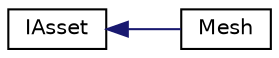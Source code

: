digraph "Graphical Class Hierarchy"
{
  edge [fontname="Helvetica",fontsize="10",labelfontname="Helvetica",labelfontsize="10"];
  node [fontname="Helvetica",fontsize="10",shape=record];
  rankdir="LR";
  Node1 [label="IAsset",height=0.2,width=0.4,color="black", fillcolor="white", style="filled",URL="$class_i_asset.html"];
  Node1 -> Node2 [dir="back",color="midnightblue",fontsize="10",style="solid",fontname="Helvetica"];
  Node2 [label="Mesh",height=0.2,width=0.4,color="black", fillcolor="white", style="filled",URL="$class_mesh.html",tooltip="Mesh. "];
}
